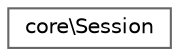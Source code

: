 digraph "Graphical Class Hierarchy"
{
 // LATEX_PDF_SIZE
  bgcolor="transparent";
  edge [fontname=Helvetica,fontsize=10,labelfontname=Helvetica,labelfontsize=10];
  node [fontname=Helvetica,fontsize=10,shape=box,height=0.2,width=0.4];
  rankdir="LR";
  Node0 [id="Node000000",label="core\\Session",height=0.2,width=0.4,color="grey40", fillcolor="white", style="filled",URL="$classcore_1_1_session.html",tooltip=" "];
}
